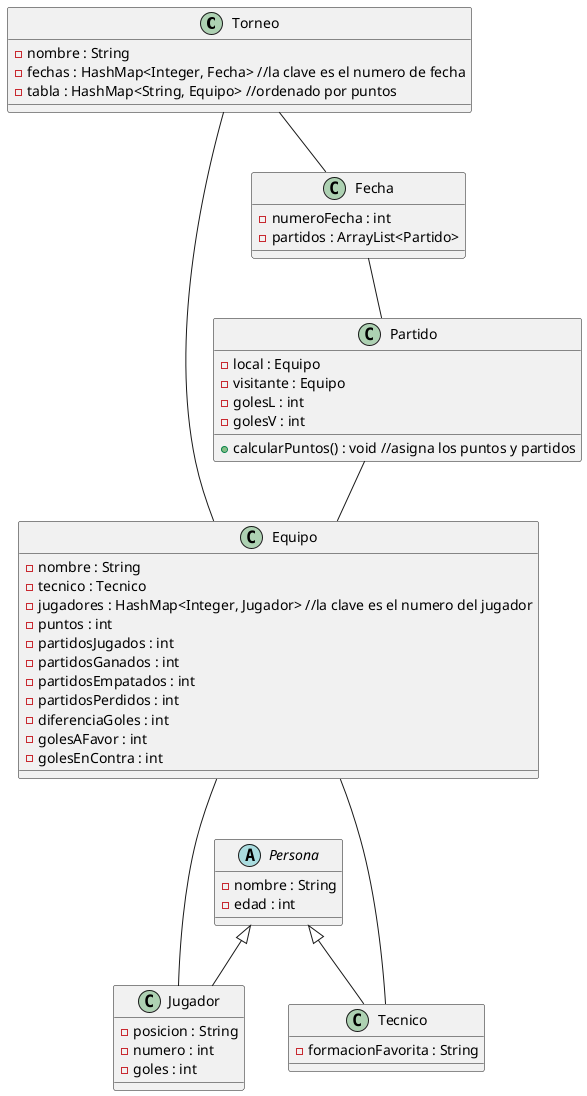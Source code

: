 @startuml
Torneo -- Equipo
Torneo -- Fecha
Fecha -- Partido
Partido -- Equipo
Equipo --- Jugador
Equipo --- Tecnico
class Torneo {
    - nombre : String
    - fechas : HashMap<Integer, Fecha> //la clave es el numero de fecha
    - tabla : HashMap<String, Equipo> //ordenado por puntos
}
class Fecha {
    - numeroFecha : int
    - partidos : ArrayList<Partido>
}
class Partido {
    - local : Equipo
    - visitante : Equipo
    - golesL : int
    - golesV : int
    + calcularPuntos() : void //asigna los puntos y partidos
}
class Equipo {
    - nombre : String
    - tecnico : Tecnico
    - jugadores : HashMap<Integer, Jugador> //la clave es el numero del jugador
    - puntos : int
    - partidosJugados : int
    - partidosGanados : int
    - partidosEmpatados : int
    - partidosPerdidos : int
    - diferenciaGoles : int
    - golesAFavor : int
    - golesEnContra : int
}
abstract class Persona {
    - nombre : String
    - edad : int
}
class Jugador extends Persona {
    - posicion : String
    - numero : int
    - goles : int
}
class Tecnico extends Persona {
    - formacionFavorita : String
}
@enduml
